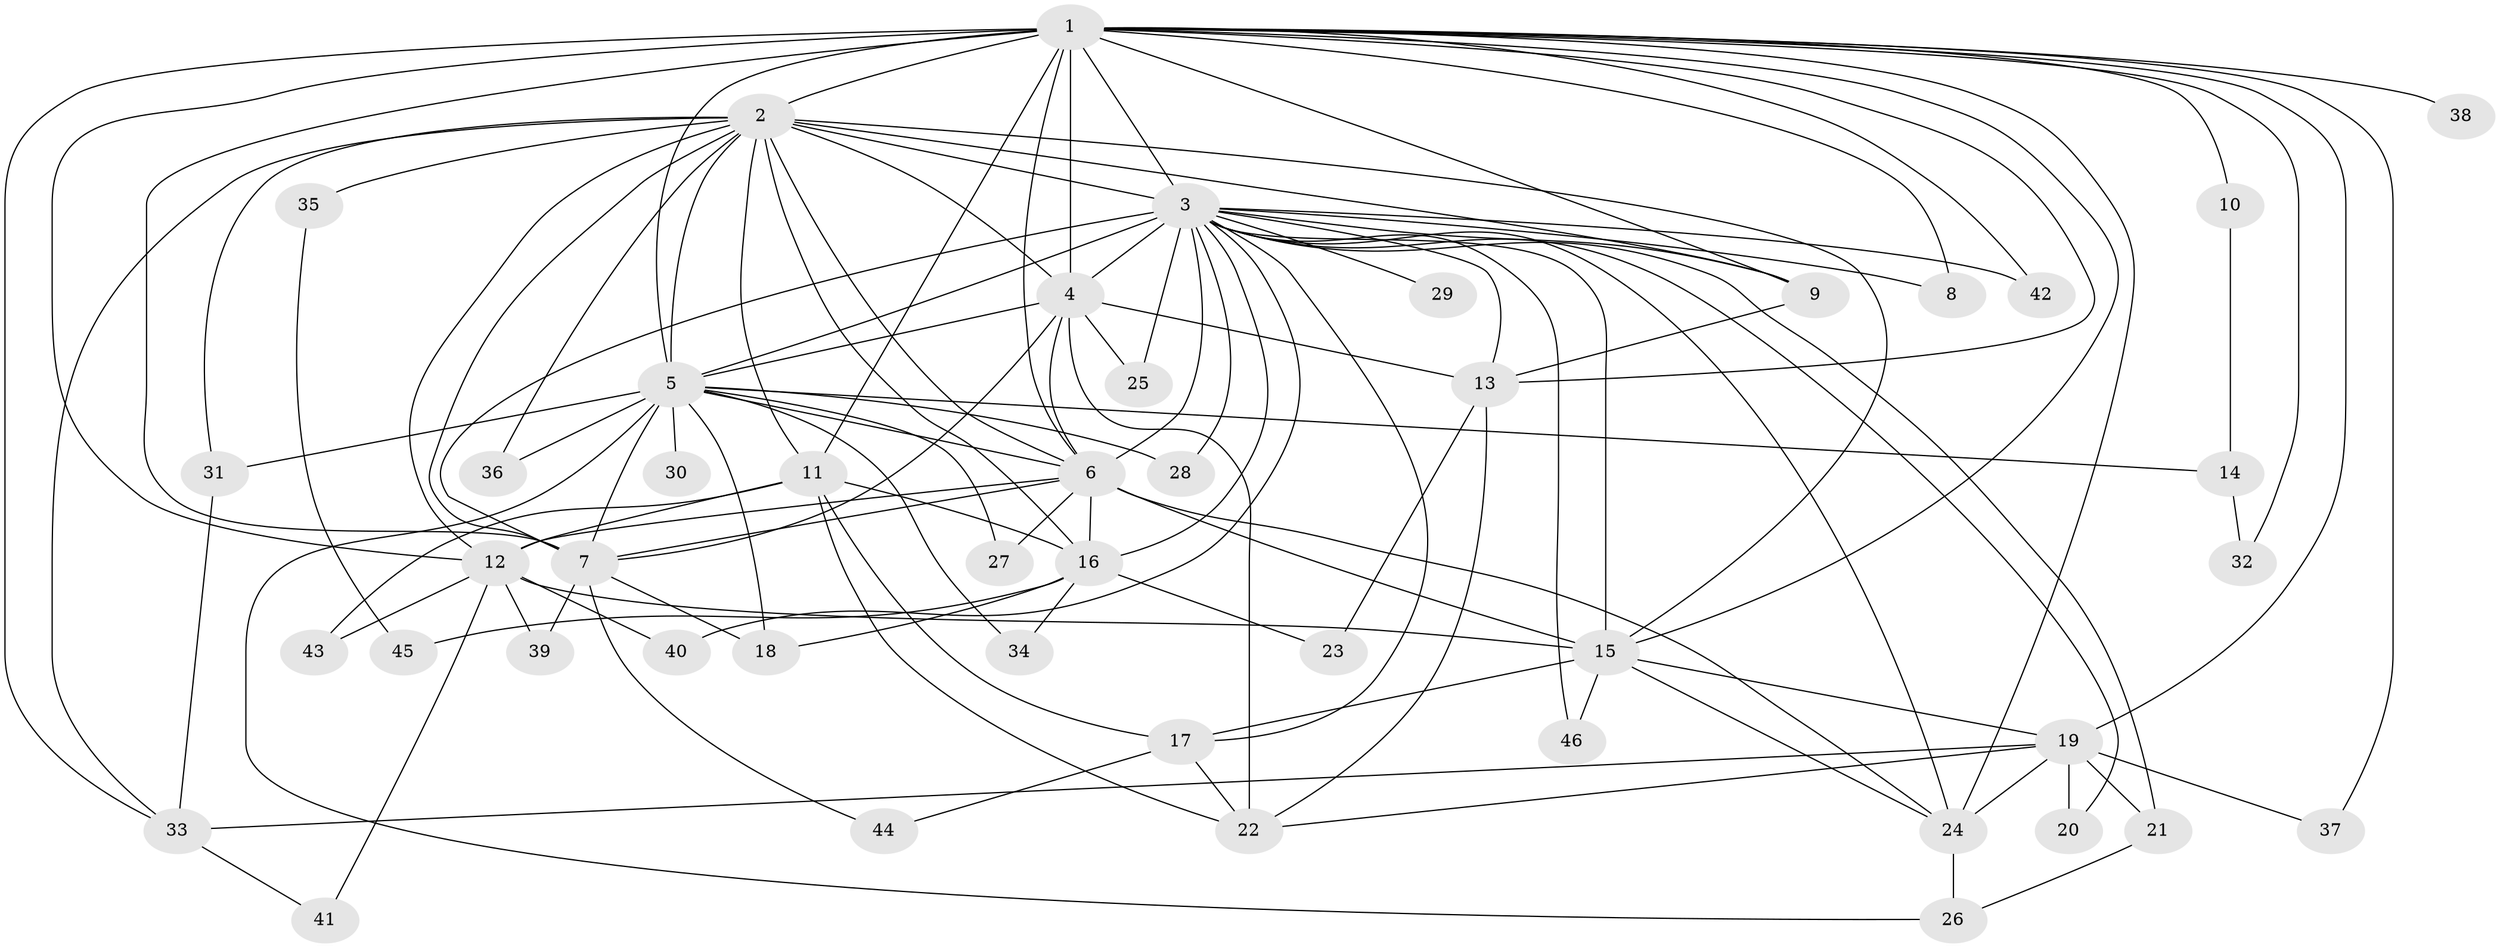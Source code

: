 // original degree distribution, {21: 0.01098901098901099, 20: 0.02197802197802198, 18: 0.02197802197802198, 14: 0.01098901098901099, 26: 0.01098901098901099, 16: 0.01098901098901099, 23: 0.01098901098901099, 12: 0.01098901098901099, 3: 0.1978021978021978, 4: 0.054945054945054944, 9: 0.02197802197802198, 5: 0.04395604395604396, 7: 0.02197802197802198, 2: 0.5494505494505495}
// Generated by graph-tools (version 1.1) at 2025/35/03/09/25 02:35:10]
// undirected, 46 vertices, 115 edges
graph export_dot {
graph [start="1"]
  node [color=gray90,style=filled];
  1;
  2;
  3;
  4;
  5;
  6;
  7;
  8;
  9;
  10;
  11;
  12;
  13;
  14;
  15;
  16;
  17;
  18;
  19;
  20;
  21;
  22;
  23;
  24;
  25;
  26;
  27;
  28;
  29;
  30;
  31;
  32;
  33;
  34;
  35;
  36;
  37;
  38;
  39;
  40;
  41;
  42;
  43;
  44;
  45;
  46;
  1 -- 2 [weight=4.0];
  1 -- 3 [weight=4.0];
  1 -- 4 [weight=3.0];
  1 -- 5 [weight=2.0];
  1 -- 6 [weight=2.0];
  1 -- 7 [weight=4.0];
  1 -- 8 [weight=1.0];
  1 -- 9 [weight=1.0];
  1 -- 10 [weight=1.0];
  1 -- 11 [weight=1.0];
  1 -- 12 [weight=1.0];
  1 -- 13 [weight=1.0];
  1 -- 15 [weight=1.0];
  1 -- 19 [weight=2.0];
  1 -- 24 [weight=1.0];
  1 -- 32 [weight=1.0];
  1 -- 33 [weight=1.0];
  1 -- 37 [weight=1.0];
  1 -- 38 [weight=1.0];
  1 -- 42 [weight=1.0];
  2 -- 3 [weight=4.0];
  2 -- 4 [weight=2.0];
  2 -- 5 [weight=3.0];
  2 -- 6 [weight=3.0];
  2 -- 7 [weight=2.0];
  2 -- 9 [weight=1.0];
  2 -- 11 [weight=1.0];
  2 -- 12 [weight=1.0];
  2 -- 15 [weight=1.0];
  2 -- 16 [weight=1.0];
  2 -- 31 [weight=1.0];
  2 -- 33 [weight=1.0];
  2 -- 35 [weight=1.0];
  2 -- 36 [weight=3.0];
  3 -- 4 [weight=2.0];
  3 -- 5 [weight=2.0];
  3 -- 6 [weight=2.0];
  3 -- 7 [weight=2.0];
  3 -- 8 [weight=2.0];
  3 -- 9 [weight=1.0];
  3 -- 13 [weight=1.0];
  3 -- 15 [weight=2.0];
  3 -- 16 [weight=2.0];
  3 -- 17 [weight=1.0];
  3 -- 20 [weight=1.0];
  3 -- 21 [weight=1.0];
  3 -- 24 [weight=1.0];
  3 -- 25 [weight=2.0];
  3 -- 28 [weight=1.0];
  3 -- 29 [weight=1.0];
  3 -- 40 [weight=1.0];
  3 -- 42 [weight=1.0];
  3 -- 46 [weight=1.0];
  4 -- 5 [weight=1.0];
  4 -- 6 [weight=1.0];
  4 -- 7 [weight=1.0];
  4 -- 13 [weight=2.0];
  4 -- 22 [weight=5.0];
  4 -- 25 [weight=1.0];
  5 -- 6 [weight=1.0];
  5 -- 7 [weight=1.0];
  5 -- 14 [weight=1.0];
  5 -- 18 [weight=1.0];
  5 -- 26 [weight=1.0];
  5 -- 27 [weight=1.0];
  5 -- 28 [weight=1.0];
  5 -- 30 [weight=1.0];
  5 -- 31 [weight=1.0];
  5 -- 34 [weight=1.0];
  5 -- 36 [weight=1.0];
  6 -- 7 [weight=1.0];
  6 -- 12 [weight=1.0];
  6 -- 15 [weight=7.0];
  6 -- 16 [weight=1.0];
  6 -- 24 [weight=1.0];
  6 -- 27 [weight=2.0];
  7 -- 18 [weight=3.0];
  7 -- 39 [weight=1.0];
  7 -- 44 [weight=1.0];
  9 -- 13 [weight=1.0];
  10 -- 14 [weight=1.0];
  11 -- 12 [weight=2.0];
  11 -- 16 [weight=1.0];
  11 -- 17 [weight=1.0];
  11 -- 22 [weight=2.0];
  11 -- 43 [weight=1.0];
  12 -- 15 [weight=1.0];
  12 -- 39 [weight=1.0];
  12 -- 40 [weight=1.0];
  12 -- 41 [weight=1.0];
  12 -- 43 [weight=1.0];
  13 -- 22 [weight=2.0];
  13 -- 23 [weight=1.0];
  14 -- 32 [weight=1.0];
  15 -- 17 [weight=1.0];
  15 -- 19 [weight=1.0];
  15 -- 24 [weight=1.0];
  15 -- 46 [weight=1.0];
  16 -- 18 [weight=1.0];
  16 -- 23 [weight=1.0];
  16 -- 34 [weight=1.0];
  16 -- 45 [weight=1.0];
  17 -- 22 [weight=1.0];
  17 -- 44 [weight=1.0];
  19 -- 20 [weight=1.0];
  19 -- 21 [weight=1.0];
  19 -- 22 [weight=1.0];
  19 -- 24 [weight=1.0];
  19 -- 33 [weight=1.0];
  19 -- 37 [weight=1.0];
  21 -- 26 [weight=1.0];
  24 -- 26 [weight=1.0];
  31 -- 33 [weight=1.0];
  33 -- 41 [weight=1.0];
  35 -- 45 [weight=1.0];
}
